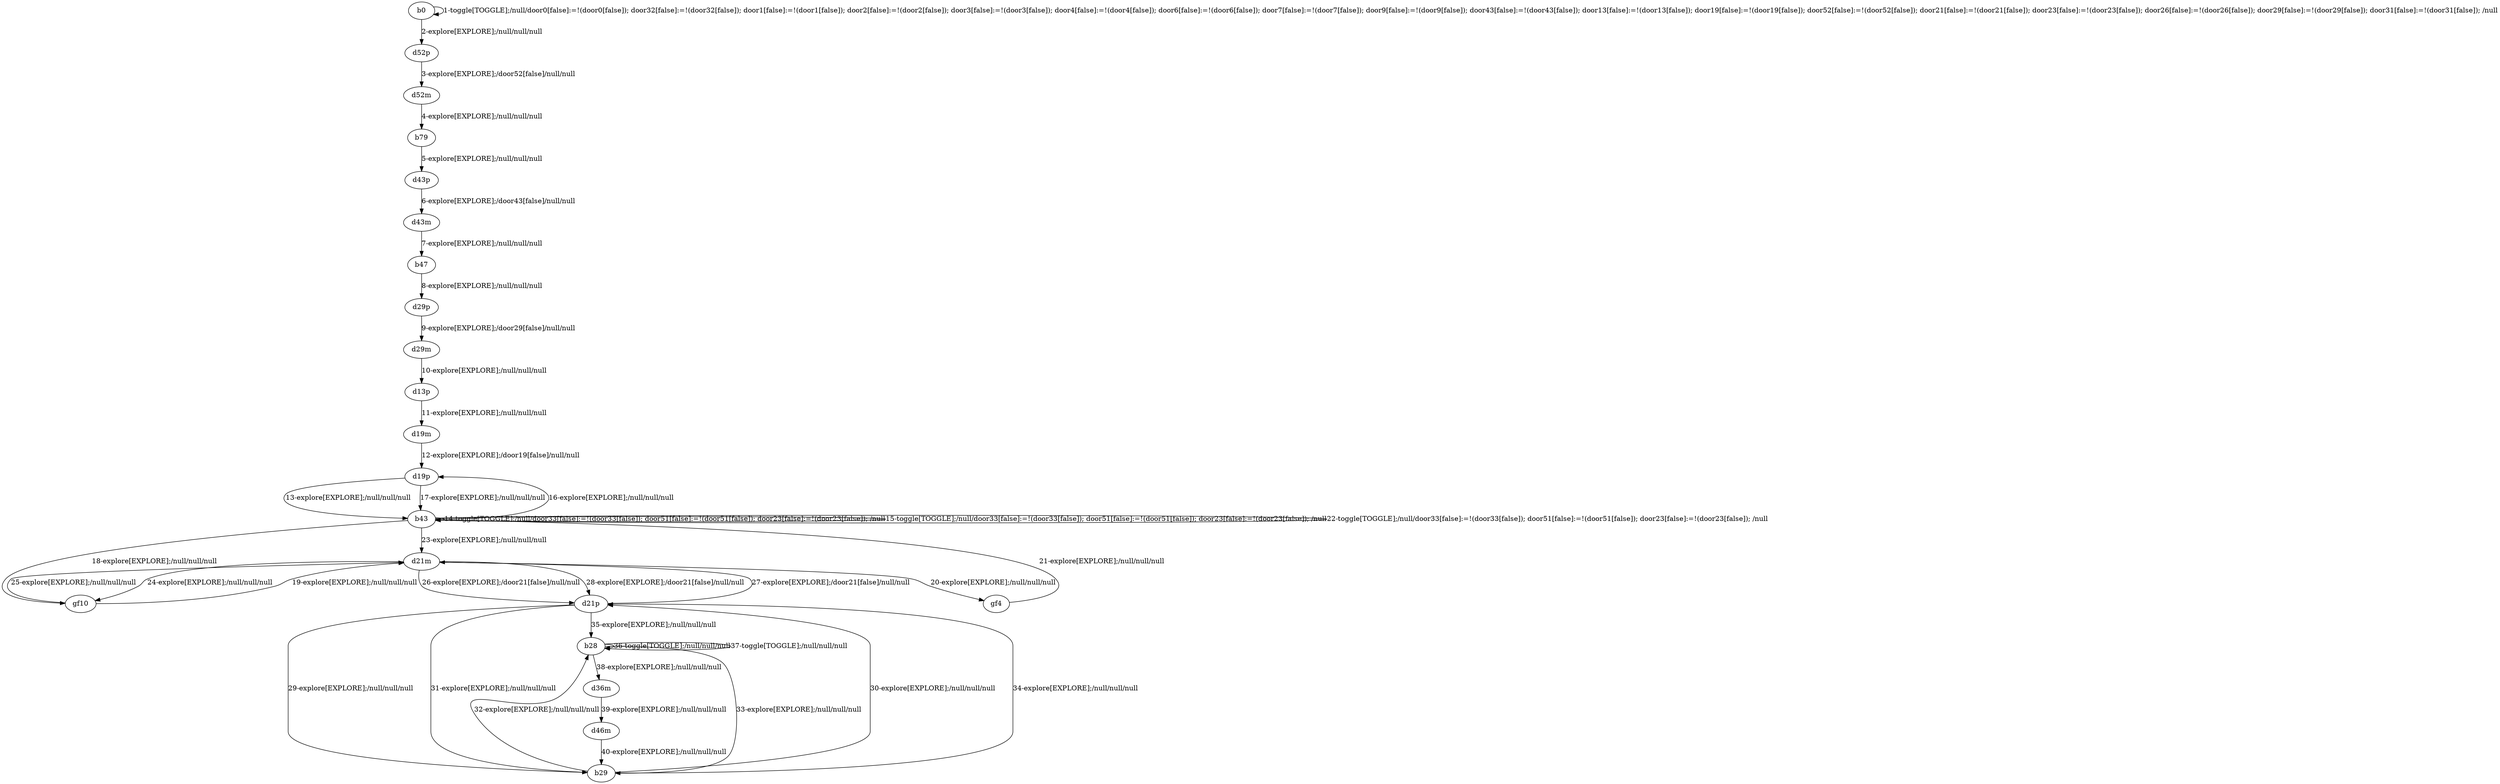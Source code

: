 # Total number of goals covered by this test: 2
# d46m --> b29
# d36m --> d46m

digraph g {
"b0" -> "b0" [label = "1-toggle[TOGGLE];/null/door0[false]:=!(door0[false]); door32[false]:=!(door32[false]); door1[false]:=!(door1[false]); door2[false]:=!(door2[false]); door3[false]:=!(door3[false]); door4[false]:=!(door4[false]); door6[false]:=!(door6[false]); door7[false]:=!(door7[false]); door9[false]:=!(door9[false]); door43[false]:=!(door43[false]); door13[false]:=!(door13[false]); door19[false]:=!(door19[false]); door52[false]:=!(door52[false]); door21[false]:=!(door21[false]); door23[false]:=!(door23[false]); door26[false]:=!(door26[false]); door29[false]:=!(door29[false]); door31[false]:=!(door31[false]); /null"];
"b0" -> "d52p" [label = "2-explore[EXPLORE];/null/null/null"];
"d52p" -> "d52m" [label = "3-explore[EXPLORE];/door52[false]/null/null"];
"d52m" -> "b79" [label = "4-explore[EXPLORE];/null/null/null"];
"b79" -> "d43p" [label = "5-explore[EXPLORE];/null/null/null"];
"d43p" -> "d43m" [label = "6-explore[EXPLORE];/door43[false]/null/null"];
"d43m" -> "b47" [label = "7-explore[EXPLORE];/null/null/null"];
"b47" -> "d29p" [label = "8-explore[EXPLORE];/null/null/null"];
"d29p" -> "d29m" [label = "9-explore[EXPLORE];/door29[false]/null/null"];
"d29m" -> "d13p" [label = "10-explore[EXPLORE];/null/null/null"];
"d13p" -> "d19m" [label = "11-explore[EXPLORE];/null/null/null"];
"d19m" -> "d19p" [label = "12-explore[EXPLORE];/door19[false]/null/null"];
"d19p" -> "b43" [label = "13-explore[EXPLORE];/null/null/null"];
"b43" -> "b43" [label = "14-toggle[TOGGLE];/null/door33[false]:=!(door33[false]); door51[false]:=!(door51[false]); door23[false]:=!(door23[false]); /null"];
"b43" -> "b43" [label = "15-toggle[TOGGLE];/null/door33[false]:=!(door33[false]); door51[false]:=!(door51[false]); door23[false]:=!(door23[false]); /null"];
"b43" -> "d19p" [label = "16-explore[EXPLORE];/null/null/null"];
"d19p" -> "b43" [label = "17-explore[EXPLORE];/null/null/null"];
"b43" -> "gf10" [label = "18-explore[EXPLORE];/null/null/null"];
"gf10" -> "d21m" [label = "19-explore[EXPLORE];/null/null/null"];
"d21m" -> "gf4" [label = "20-explore[EXPLORE];/null/null/null"];
"gf4" -> "b43" [label = "21-explore[EXPLORE];/null/null/null"];
"b43" -> "b43" [label = "22-toggle[TOGGLE];/null/door33[false]:=!(door33[false]); door51[false]:=!(door51[false]); door23[false]:=!(door23[false]); /null"];
"b43" -> "d21m" [label = "23-explore[EXPLORE];/null/null/null"];
"d21m" -> "gf10" [label = "24-explore[EXPLORE];/null/null/null"];
"gf10" -> "d21m" [label = "25-explore[EXPLORE];/null/null/null"];
"d21m" -> "d21p" [label = "26-explore[EXPLORE];/door21[false]/null/null"];
"d21p" -> "d21m" [label = "27-explore[EXPLORE];/door21[false]/null/null"];
"d21m" -> "d21p" [label = "28-explore[EXPLORE];/door21[false]/null/null"];
"d21p" -> "b29" [label = "29-explore[EXPLORE];/null/null/null"];
"b29" -> "d21p" [label = "30-explore[EXPLORE];/null/null/null"];
"d21p" -> "b29" [label = "31-explore[EXPLORE];/null/null/null"];
"b29" -> "b28" [label = "32-explore[EXPLORE];/null/null/null"];
"b28" -> "b29" [label = "33-explore[EXPLORE];/null/null/null"];
"b29" -> "d21p" [label = "34-explore[EXPLORE];/null/null/null"];
"d21p" -> "b28" [label = "35-explore[EXPLORE];/null/null/null"];
"b28" -> "b28" [label = "36-toggle[TOGGLE];/null/null/null"];
"b28" -> "b28" [label = "37-toggle[TOGGLE];/null/null/null"];
"b28" -> "d36m" [label = "38-explore[EXPLORE];/null/null/null"];
"d36m" -> "d46m" [label = "39-explore[EXPLORE];/null/null/null"];
"d46m" -> "b29" [label = "40-explore[EXPLORE];/null/null/null"];
}